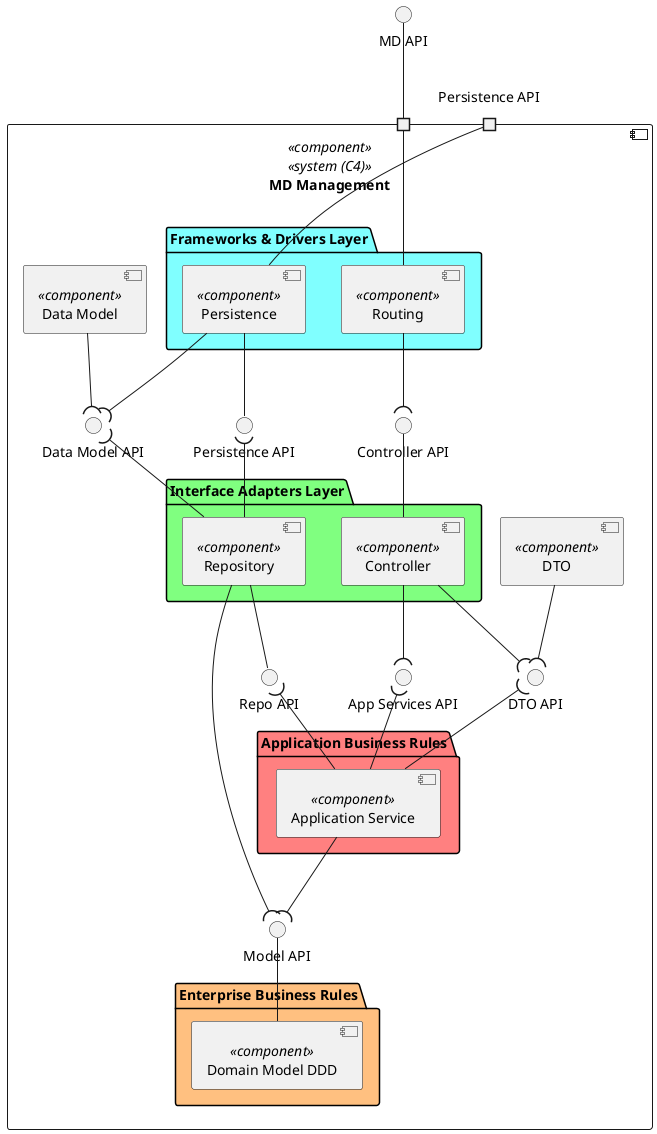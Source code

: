 @startuml logic-view

top to bottom direction

interface "MD API" as API

component "MD Management" as MDM <<component>> <<system (C4)>> {
  portin " " as P1
  portin "Persistence API" as P2

  Interface "Controller API" as CTRL_API
  Interface "Data Model API" as DATA_API


  folder "Frameworks & Drivers Layer" #80FFFF {
    component "Routing" as ROUTE <<component>> {
    }
    component "Persistence" as PERSISTENCE <<component>> {
    }
  }

  component "Data Model" as DATA <<component>> {
  }
  component "DTO" as DTO <<component>> {
  }

  Interface "App Services API" AS SRV_API
  Interface "DTO API" AS DTO_API
  Interface "Repo API" AS REPO_API
  Interface "Model API" AS MODEL_API
  Interface "Persistence API" AS PERSISTENCE_API

  folder "Interface Adapters Layer" #80FF80 {
    component "Controller" as CTRL <<component>> {
    }
    component "Repository" as REPO <<component>> {
    }
  }

  folder "Application Business Rules" #FF8080 {
    component "Application Service" as SRV <<component>> {
    }
  }

  folder "Enterprise Business Rules" #FFC080 {
    component "Domain Model DDD" as MODEL <<component>> {
    }
  }
}

API -- P1

ROUTE --- P1
PERSISTENCE -- P2

ROUTE --( CTRL_API
CTRL -up- CTRL_API
PERSISTENCE -- PERSISTENCE_API
REPO -up-( PERSISTENCE_API 
PERSISTENCE --( DATA_API 
REPO -up-( DATA_API 
DATA --( DATA_API 

CTRL --( SRV_API
SRV -up-( SRV_API
SRV -up-( DTO_API
CTRL --( DTO_API
DTO --( DTO_API

REPO -- REPO_API
SRV -up-( REPO_API 

SRV --( MODEL_API 
REPO --( MODEL_API 
MODEL -up- MODEL_API 

@enduml
